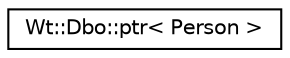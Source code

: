 digraph "Graphical Class Hierarchy"
{
 // LATEX_PDF_SIZE
  edge [fontname="Helvetica",fontsize="10",labelfontname="Helvetica",labelfontsize="10"];
  node [fontname="Helvetica",fontsize="10",shape=record];
  rankdir="LR";
  Node0 [label="Wt::Dbo::ptr\< Person \>",height=0.2,width=0.4,color="black", fillcolor="white", style="filled",URL="$classWt_1_1Dbo_1_1ptr.html",tooltip=" "];
}
